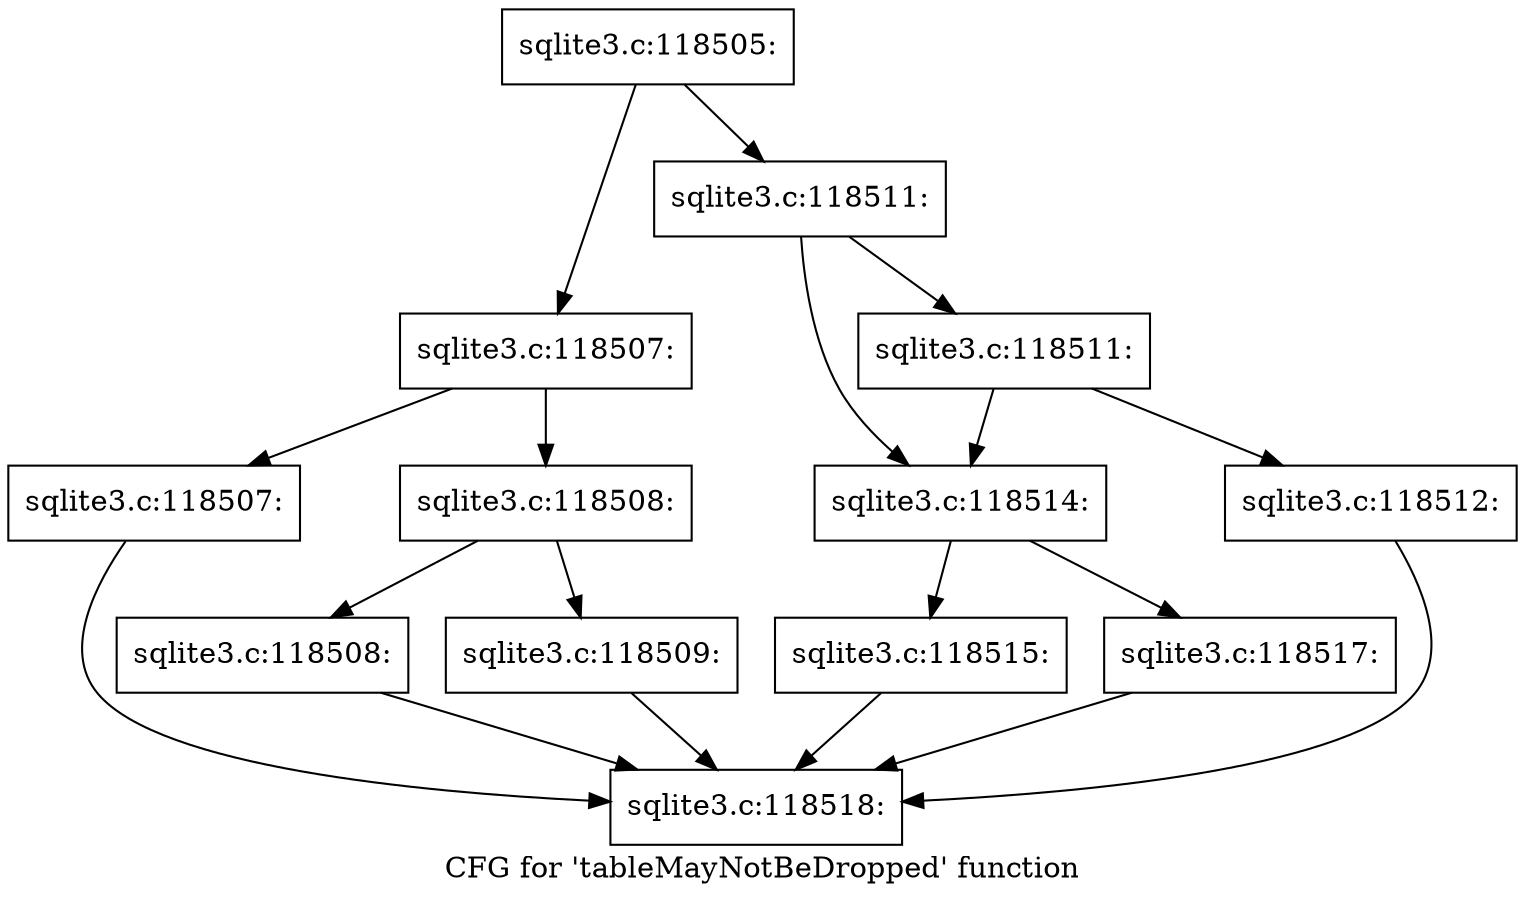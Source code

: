 digraph "CFG for 'tableMayNotBeDropped' function" {
	label="CFG for 'tableMayNotBeDropped' function";

	Node0x55c0f920ccb0 [shape=record,label="{sqlite3.c:118505:}"];
	Node0x55c0f920ccb0 -> Node0x55c0f921e070;
	Node0x55c0f920ccb0 -> Node0x55c0f920d220;
	Node0x55c0f921e070 [shape=record,label="{sqlite3.c:118507:}"];
	Node0x55c0f921e070 -> Node0x55c0f921f0a0;
	Node0x55c0f921e070 -> Node0x55c0f921f0f0;
	Node0x55c0f921f0a0 [shape=record,label="{sqlite3.c:118507:}"];
	Node0x55c0f921f0a0 -> Node0x55c0f920ce30;
	Node0x55c0f921f0f0 [shape=record,label="{sqlite3.c:118508:}"];
	Node0x55c0f921f0f0 -> Node0x55c0f921f9a0;
	Node0x55c0f921f0f0 -> Node0x55c0f921f9f0;
	Node0x55c0f921f9a0 [shape=record,label="{sqlite3.c:118508:}"];
	Node0x55c0f921f9a0 -> Node0x55c0f920ce30;
	Node0x55c0f921f9f0 [shape=record,label="{sqlite3.c:118509:}"];
	Node0x55c0f921f9f0 -> Node0x55c0f920ce30;
	Node0x55c0f920d220 [shape=record,label="{sqlite3.c:118511:}"];
	Node0x55c0f920d220 -> Node0x55c0f9220510;
	Node0x55c0f920d220 -> Node0x55c0f92204c0;
	Node0x55c0f9220510 [shape=record,label="{sqlite3.c:118511:}"];
	Node0x55c0f9220510 -> Node0x55c0f9220470;
	Node0x55c0f9220510 -> Node0x55c0f92204c0;
	Node0x55c0f9220470 [shape=record,label="{sqlite3.c:118512:}"];
	Node0x55c0f9220470 -> Node0x55c0f920ce30;
	Node0x55c0f92204c0 [shape=record,label="{sqlite3.c:118514:}"];
	Node0x55c0f92204c0 -> Node0x55c0f9221030;
	Node0x55c0f92204c0 -> Node0x55c0f9221080;
	Node0x55c0f9221030 [shape=record,label="{sqlite3.c:118515:}"];
	Node0x55c0f9221030 -> Node0x55c0f920ce30;
	Node0x55c0f9221080 [shape=record,label="{sqlite3.c:118517:}"];
	Node0x55c0f9221080 -> Node0x55c0f920ce30;
	Node0x55c0f920ce30 [shape=record,label="{sqlite3.c:118518:}"];
}

